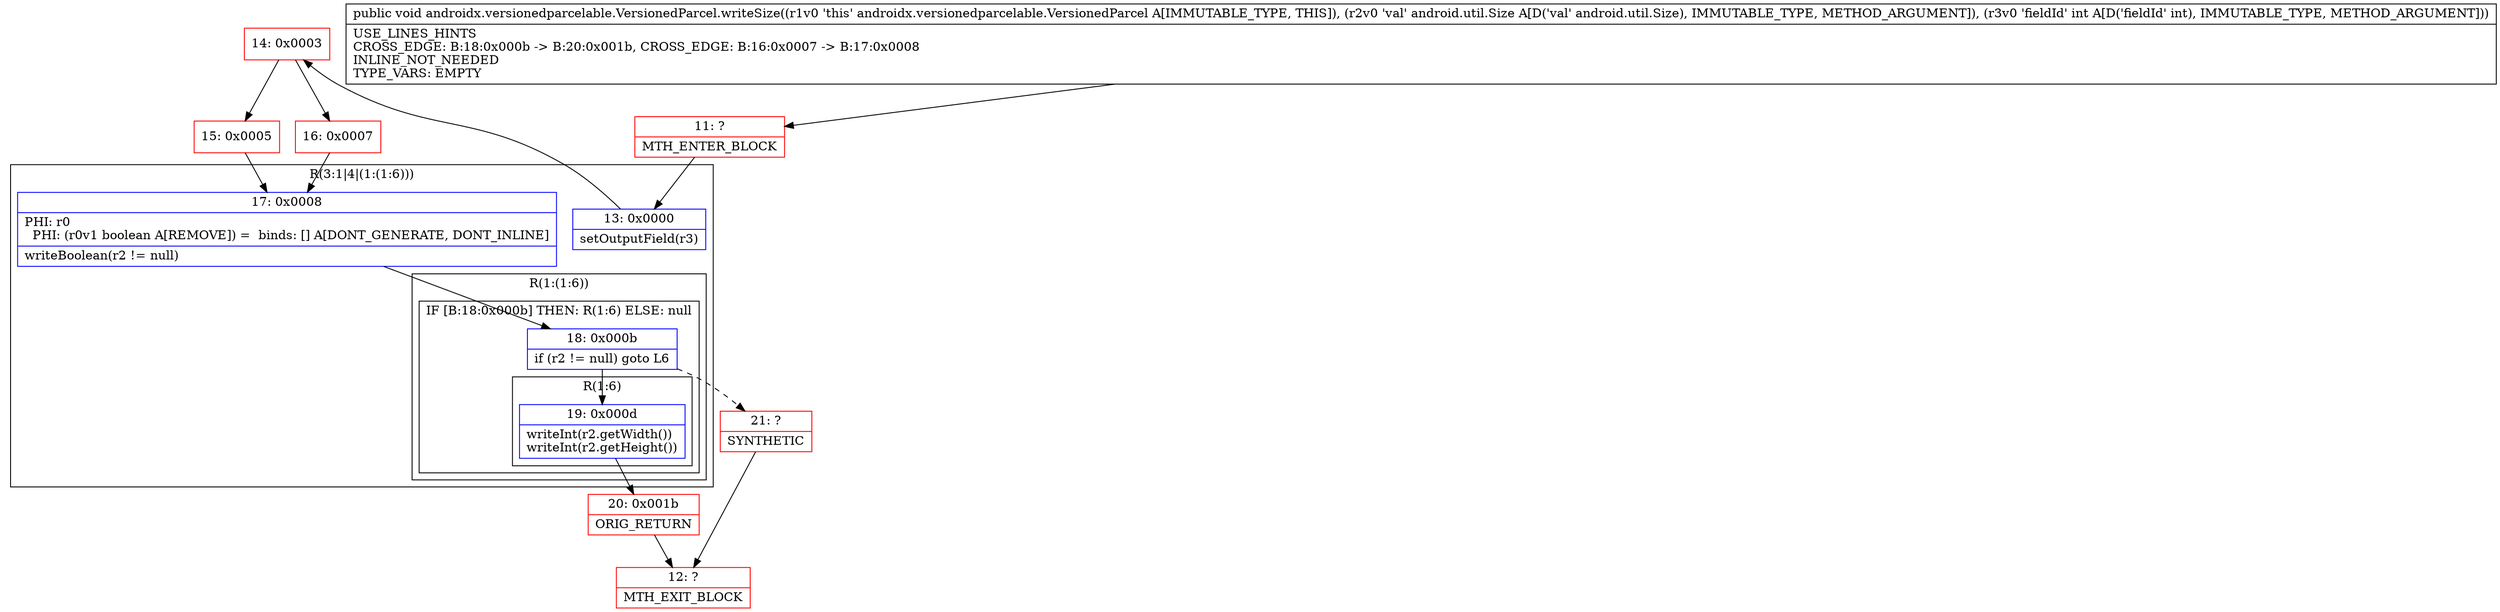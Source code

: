 digraph "CFG forandroidx.versionedparcelable.VersionedParcel.writeSize(Landroid\/util\/Size;I)V" {
subgraph cluster_Region_1810317943 {
label = "R(3:1|4|(1:(1:6)))";
node [shape=record,color=blue];
Node_13 [shape=record,label="{13\:\ 0x0000|setOutputField(r3)\l}"];
Node_17 [shape=record,label="{17\:\ 0x0008|PHI: r0 \l  PHI: (r0v1 boolean A[REMOVE]) =  binds: [] A[DONT_GENERATE, DONT_INLINE]\l|writeBoolean(r2 != null)\l}"];
subgraph cluster_Region_1872106940 {
label = "R(1:(1:6))";
node [shape=record,color=blue];
subgraph cluster_IfRegion_2048262967 {
label = "IF [B:18:0x000b] THEN: R(1:6) ELSE: null";
node [shape=record,color=blue];
Node_18 [shape=record,label="{18\:\ 0x000b|if (r2 != null) goto L6\l}"];
subgraph cluster_Region_1401459042 {
label = "R(1:6)";
node [shape=record,color=blue];
Node_19 [shape=record,label="{19\:\ 0x000d|writeInt(r2.getWidth())\lwriteInt(r2.getHeight())\l}"];
}
}
}
}
Node_11 [shape=record,color=red,label="{11\:\ ?|MTH_ENTER_BLOCK\l}"];
Node_14 [shape=record,color=red,label="{14\:\ 0x0003}"];
Node_15 [shape=record,color=red,label="{15\:\ 0x0005}"];
Node_20 [shape=record,color=red,label="{20\:\ 0x001b|ORIG_RETURN\l}"];
Node_12 [shape=record,color=red,label="{12\:\ ?|MTH_EXIT_BLOCK\l}"];
Node_21 [shape=record,color=red,label="{21\:\ ?|SYNTHETIC\l}"];
Node_16 [shape=record,color=red,label="{16\:\ 0x0007}"];
MethodNode[shape=record,label="{public void androidx.versionedparcelable.VersionedParcel.writeSize((r1v0 'this' androidx.versionedparcelable.VersionedParcel A[IMMUTABLE_TYPE, THIS]), (r2v0 'val' android.util.Size A[D('val' android.util.Size), IMMUTABLE_TYPE, METHOD_ARGUMENT]), (r3v0 'fieldId' int A[D('fieldId' int), IMMUTABLE_TYPE, METHOD_ARGUMENT]))  | USE_LINES_HINTS\lCROSS_EDGE: B:18:0x000b \-\> B:20:0x001b, CROSS_EDGE: B:16:0x0007 \-\> B:17:0x0008\lINLINE_NOT_NEEDED\lTYPE_VARS: EMPTY\l}"];
MethodNode -> Node_11;Node_13 -> Node_14;
Node_17 -> Node_18;
Node_18 -> Node_19;
Node_18 -> Node_21[style=dashed];
Node_19 -> Node_20;
Node_11 -> Node_13;
Node_14 -> Node_15;
Node_14 -> Node_16;
Node_15 -> Node_17;
Node_20 -> Node_12;
Node_21 -> Node_12;
Node_16 -> Node_17;
}

